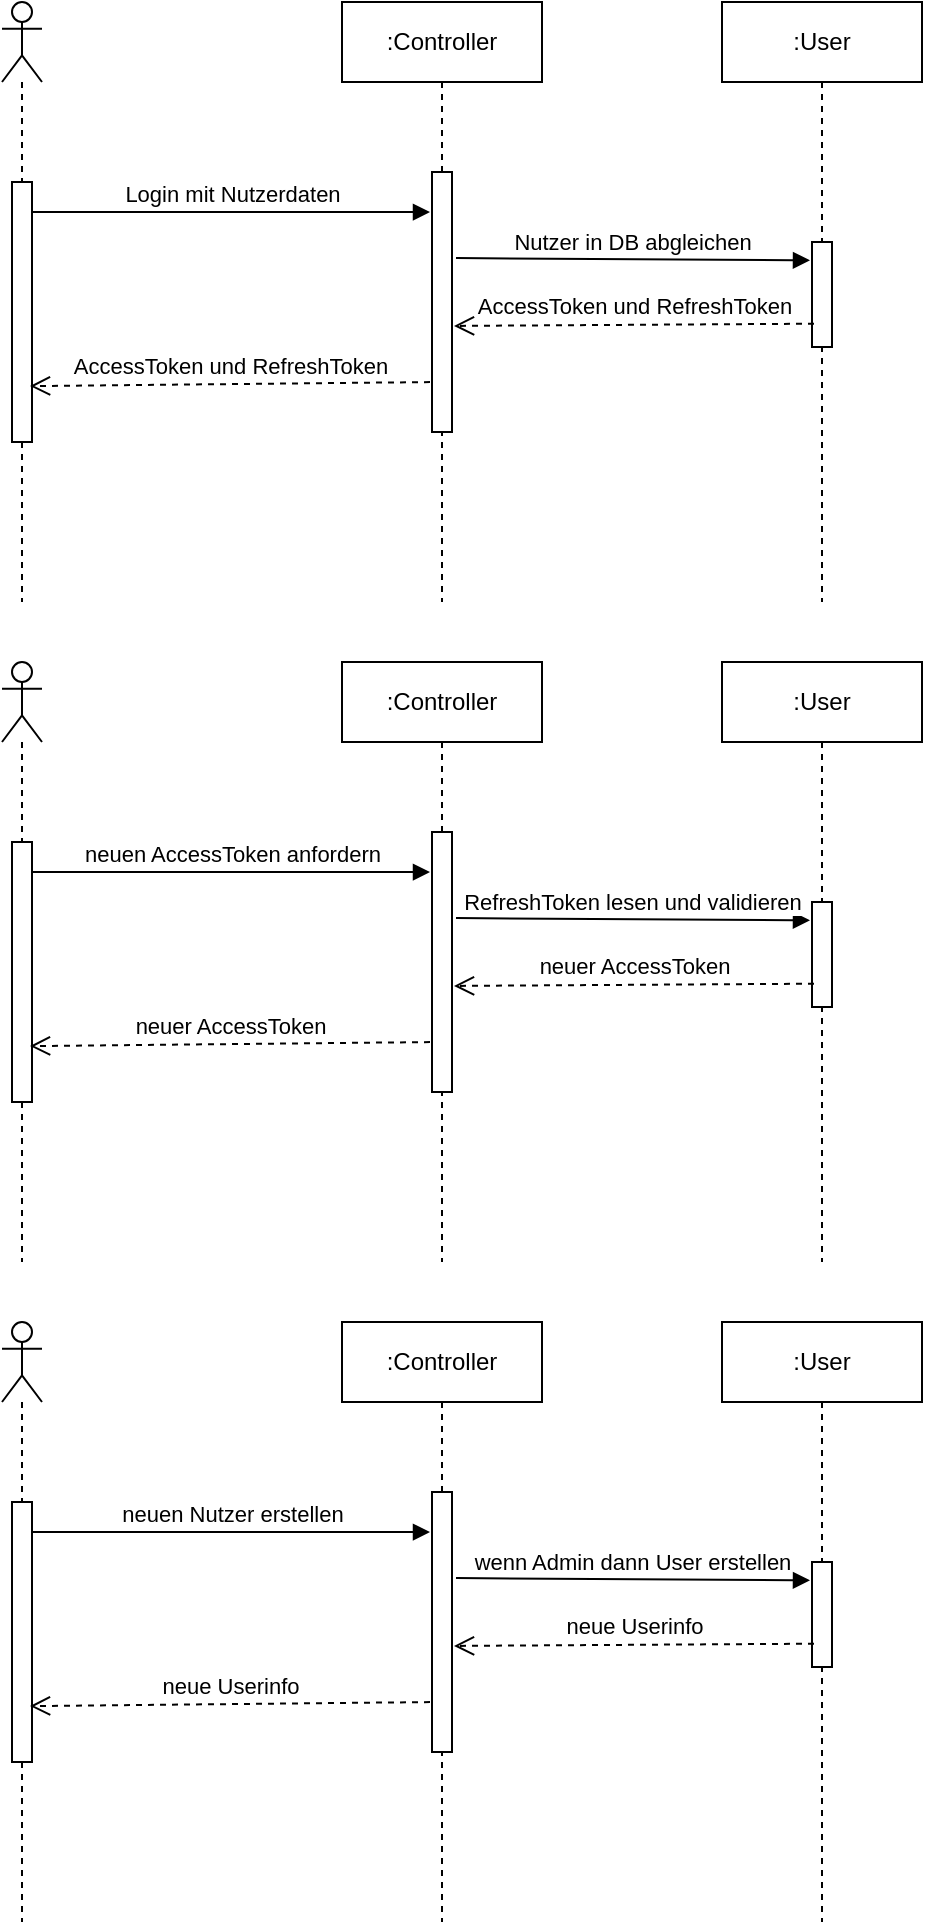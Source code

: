 <mxfile scale="1" border="10" version="14.2.4" type="embed">
    <diagram id="p36Yqyrogv8A9jEpyJuB" name="Page-1">
        <mxGraphModel dx="638" dy="276" grid="1" gridSize="10" guides="1" tooltips="1" connect="1" arrows="1" fold="1" page="1" pageScale="1" pageWidth="850" pageHeight="1100" math="0" shadow="0">
            <root>
                <mxCell id="0"/>
                <mxCell id="1" parent="0"/>
                <mxCell id="2" value="" style="shape=umlLifeline;participant=umlActor;perimeter=lifelinePerimeter;whiteSpace=wrap;html=1;container=1;collapsible=0;recursiveResize=0;verticalAlign=top;spacingTop=36;outlineConnect=0;" parent="1" vertex="1">
                    <mxGeometry x="60" y="60" width="20" height="300" as="geometry"/>
                </mxCell>
                <mxCell id="5" value="" style="html=1;points=[];perimeter=orthogonalPerimeter;" parent="2" vertex="1">
                    <mxGeometry x="5" y="90" width="10" height="130" as="geometry"/>
                </mxCell>
                <mxCell id="3" value=":Controller" style="shape=umlLifeline;perimeter=lifelinePerimeter;whiteSpace=wrap;html=1;container=1;collapsible=0;recursiveResize=0;outlineConnect=0;" parent="1" vertex="1">
                    <mxGeometry x="230" y="60" width="100" height="300" as="geometry"/>
                </mxCell>
                <mxCell id="6" value="" style="html=1;points=[];perimeter=orthogonalPerimeter;" parent="3" vertex="1">
                    <mxGeometry x="45" y="85" width="10" height="130" as="geometry"/>
                </mxCell>
                <mxCell id="4" value=":User" style="shape=umlLifeline;perimeter=lifelinePerimeter;whiteSpace=wrap;html=1;container=1;collapsible=0;recursiveResize=0;outlineConnect=0;" parent="1" vertex="1">
                    <mxGeometry x="420" y="60" width="100" height="300" as="geometry"/>
                </mxCell>
                <mxCell id="7" value="" style="html=1;points=[];perimeter=orthogonalPerimeter;" parent="4" vertex="1">
                    <mxGeometry x="45" y="120" width="10" height="52.5" as="geometry"/>
                </mxCell>
                <mxCell id="9" value="Login mit Nutzerdaten" style="html=1;verticalAlign=bottom;endArrow=block;entryX=-0.1;entryY=0.154;entryDx=0;entryDy=0;entryPerimeter=0;" parent="1" source="5" target="6" edge="1">
                    <mxGeometry relative="1" as="geometry">
                        <mxPoint x="310" y="170" as="sourcePoint"/>
                        <mxPoint x="240" y="170" as="targetPoint"/>
                    </mxGeometry>
                </mxCell>
                <mxCell id="10" value="AccessToken und RefreshToken" style="html=1;verticalAlign=bottom;endArrow=open;dashed=1;endSize=8;entryX=0.9;entryY=0.785;entryDx=0;entryDy=0;entryPerimeter=0;exitX=-0.1;exitY=0.808;exitDx=0;exitDy=0;exitPerimeter=0;" parent="1" source="6" target="5" edge="1">
                    <mxGeometry relative="1" as="geometry">
                        <mxPoint x="310" y="246" as="targetPoint"/>
                        <mxPoint x="260" y="248" as="sourcePoint"/>
                    </mxGeometry>
                </mxCell>
                <mxCell id="11" value="Nutzer in DB abgleichen" style="html=1;verticalAlign=bottom;endArrow=block;entryX=-0.1;entryY=0.175;entryDx=0;entryDy=0;entryPerimeter=0;exitX=1.2;exitY=0.331;exitDx=0;exitDy=0;exitPerimeter=0;" parent="1" source="6" target="7" edge="1">
                    <mxGeometry relative="1" as="geometry">
                        <mxPoint x="85" y="175.02" as="sourcePoint"/>
                        <mxPoint x="284" y="175.02" as="targetPoint"/>
                    </mxGeometry>
                </mxCell>
                <mxCell id="13" value="AccessToken und RefreshToken" style="html=1;verticalAlign=bottom;endArrow=open;dashed=1;endSize=8;entryX=1.1;entryY=0.592;entryDx=0;entryDy=0;entryPerimeter=0;exitX=0.1;exitY=0.778;exitDx=0;exitDy=0;exitPerimeter=0;" parent="1" source="7" target="6" edge="1">
                    <mxGeometry relative="1" as="geometry">
                        <mxPoint x="84" y="262.05" as="targetPoint"/>
                        <mxPoint x="284" y="260.04" as="sourcePoint"/>
                    </mxGeometry>
                </mxCell>
                <mxCell id="14" value="" style="shape=umlLifeline;participant=umlActor;perimeter=lifelinePerimeter;whiteSpace=wrap;html=1;container=1;collapsible=0;recursiveResize=0;verticalAlign=top;spacingTop=36;outlineConnect=0;" parent="1" vertex="1">
                    <mxGeometry x="60" y="390" width="20" height="300" as="geometry"/>
                </mxCell>
                <mxCell id="15" value="" style="html=1;points=[];perimeter=orthogonalPerimeter;" parent="14" vertex="1">
                    <mxGeometry x="5" y="90" width="10" height="130" as="geometry"/>
                </mxCell>
                <mxCell id="16" value=":Controller" style="shape=umlLifeline;perimeter=lifelinePerimeter;whiteSpace=wrap;html=1;container=1;collapsible=0;recursiveResize=0;outlineConnect=0;" parent="1" vertex="1">
                    <mxGeometry x="230" y="390" width="100" height="300" as="geometry"/>
                </mxCell>
                <mxCell id="17" value="" style="html=1;points=[];perimeter=orthogonalPerimeter;" parent="16" vertex="1">
                    <mxGeometry x="45" y="85" width="10" height="130" as="geometry"/>
                </mxCell>
                <mxCell id="18" value=":User" style="shape=umlLifeline;perimeter=lifelinePerimeter;whiteSpace=wrap;html=1;container=1;collapsible=0;recursiveResize=0;outlineConnect=0;" parent="1" vertex="1">
                    <mxGeometry x="420" y="390" width="100" height="300" as="geometry"/>
                </mxCell>
                <mxCell id="19" value="" style="html=1;points=[];perimeter=orthogonalPerimeter;" parent="18" vertex="1">
                    <mxGeometry x="45" y="120" width="10" height="52.5" as="geometry"/>
                </mxCell>
                <mxCell id="20" value="neuen AccessToken anfordern" style="html=1;verticalAlign=bottom;endArrow=block;entryX=-0.1;entryY=0.154;entryDx=0;entryDy=0;entryPerimeter=0;" parent="1" source="15" target="17" edge="1">
                    <mxGeometry relative="1" as="geometry">
                        <mxPoint x="310" y="500" as="sourcePoint"/>
                        <mxPoint x="240" y="500" as="targetPoint"/>
                    </mxGeometry>
                </mxCell>
                <mxCell id="21" value="neuer AccessToken" style="html=1;verticalAlign=bottom;endArrow=open;dashed=1;endSize=8;entryX=0.9;entryY=0.785;entryDx=0;entryDy=0;entryPerimeter=0;exitX=-0.1;exitY=0.808;exitDx=0;exitDy=0;exitPerimeter=0;" parent="1" source="17" target="15" edge="1">
                    <mxGeometry relative="1" as="geometry">
                        <mxPoint x="310" y="576" as="targetPoint"/>
                        <mxPoint x="260" y="578" as="sourcePoint"/>
                    </mxGeometry>
                </mxCell>
                <mxCell id="22" value="RefreshToken lesen und validieren" style="html=1;verticalAlign=bottom;endArrow=block;entryX=-0.1;entryY=0.175;entryDx=0;entryDy=0;entryPerimeter=0;exitX=1.2;exitY=0.331;exitDx=0;exitDy=0;exitPerimeter=0;" parent="1" source="17" target="19" edge="1">
                    <mxGeometry relative="1" as="geometry">
                        <mxPoint x="85" y="505.02" as="sourcePoint"/>
                        <mxPoint x="284" y="505.02" as="targetPoint"/>
                    </mxGeometry>
                </mxCell>
                <mxCell id="23" value="neuer AccessToken" style="html=1;verticalAlign=bottom;endArrow=open;dashed=1;endSize=8;entryX=1.1;entryY=0.592;entryDx=0;entryDy=0;entryPerimeter=0;exitX=0.1;exitY=0.778;exitDx=0;exitDy=0;exitPerimeter=0;" parent="1" source="19" target="17" edge="1">
                    <mxGeometry relative="1" as="geometry">
                        <mxPoint x="84" y="592.05" as="targetPoint"/>
                        <mxPoint x="284" y="590.04" as="sourcePoint"/>
                    </mxGeometry>
                </mxCell>
                <mxCell id="24" value="" style="shape=umlLifeline;participant=umlActor;perimeter=lifelinePerimeter;whiteSpace=wrap;html=1;container=1;collapsible=0;recursiveResize=0;verticalAlign=top;spacingTop=36;outlineConnect=0;" vertex="1" parent="1">
                    <mxGeometry x="60" y="720" width="20" height="300" as="geometry"/>
                </mxCell>
                <mxCell id="25" value="" style="html=1;points=[];perimeter=orthogonalPerimeter;" vertex="1" parent="24">
                    <mxGeometry x="5" y="90" width="10" height="130" as="geometry"/>
                </mxCell>
                <mxCell id="26" value=":Controller" style="shape=umlLifeline;perimeter=lifelinePerimeter;whiteSpace=wrap;html=1;container=1;collapsible=0;recursiveResize=0;outlineConnect=0;" vertex="1" parent="1">
                    <mxGeometry x="230" y="720" width="100" height="300" as="geometry"/>
                </mxCell>
                <mxCell id="27" value="" style="html=1;points=[];perimeter=orthogonalPerimeter;" vertex="1" parent="26">
                    <mxGeometry x="45" y="85" width="10" height="130" as="geometry"/>
                </mxCell>
                <mxCell id="28" value=":User" style="shape=umlLifeline;perimeter=lifelinePerimeter;whiteSpace=wrap;html=1;container=1;collapsible=0;recursiveResize=0;outlineConnect=0;" vertex="1" parent="1">
                    <mxGeometry x="420" y="720" width="100" height="300" as="geometry"/>
                </mxCell>
                <mxCell id="29" value="" style="html=1;points=[];perimeter=orthogonalPerimeter;" vertex="1" parent="28">
                    <mxGeometry x="45" y="120" width="10" height="52.5" as="geometry"/>
                </mxCell>
                <mxCell id="30" value="neuen Nutzer erstellen" style="html=1;verticalAlign=bottom;endArrow=block;entryX=-0.1;entryY=0.154;entryDx=0;entryDy=0;entryPerimeter=0;" edge="1" parent="1" source="25" target="27">
                    <mxGeometry relative="1" as="geometry">
                        <mxPoint x="310" y="830" as="sourcePoint"/>
                        <mxPoint x="240" y="830" as="targetPoint"/>
                    </mxGeometry>
                </mxCell>
                <mxCell id="31" value="neue Userinfo" style="html=1;verticalAlign=bottom;endArrow=open;dashed=1;endSize=8;entryX=0.9;entryY=0.785;entryDx=0;entryDy=0;entryPerimeter=0;exitX=-0.1;exitY=0.808;exitDx=0;exitDy=0;exitPerimeter=0;" edge="1" parent="1" source="27" target="25">
                    <mxGeometry relative="1" as="geometry">
                        <mxPoint x="310" y="906" as="targetPoint"/>
                        <mxPoint x="260" y="908" as="sourcePoint"/>
                    </mxGeometry>
                </mxCell>
                <mxCell id="32" value="wenn Admin dann User erstellen" style="html=1;verticalAlign=bottom;endArrow=block;entryX=-0.1;entryY=0.175;entryDx=0;entryDy=0;entryPerimeter=0;exitX=1.2;exitY=0.331;exitDx=0;exitDy=0;exitPerimeter=0;" edge="1" parent="1" source="27" target="29">
                    <mxGeometry relative="1" as="geometry">
                        <mxPoint x="85" y="835.02" as="sourcePoint"/>
                        <mxPoint x="284" y="835.02" as="targetPoint"/>
                    </mxGeometry>
                </mxCell>
                <mxCell id="33" value="neue Userinfo" style="html=1;verticalAlign=bottom;endArrow=open;dashed=1;endSize=8;entryX=1.1;entryY=0.592;entryDx=0;entryDy=0;entryPerimeter=0;exitX=0.1;exitY=0.778;exitDx=0;exitDy=0;exitPerimeter=0;" edge="1" parent="1" source="29" target="27">
                    <mxGeometry relative="1" as="geometry">
                        <mxPoint x="84" y="922.05" as="targetPoint"/>
                        <mxPoint x="284" y="920.04" as="sourcePoint"/>
                    </mxGeometry>
                </mxCell>
            </root>
        </mxGraphModel>
    </diagram>
</mxfile>